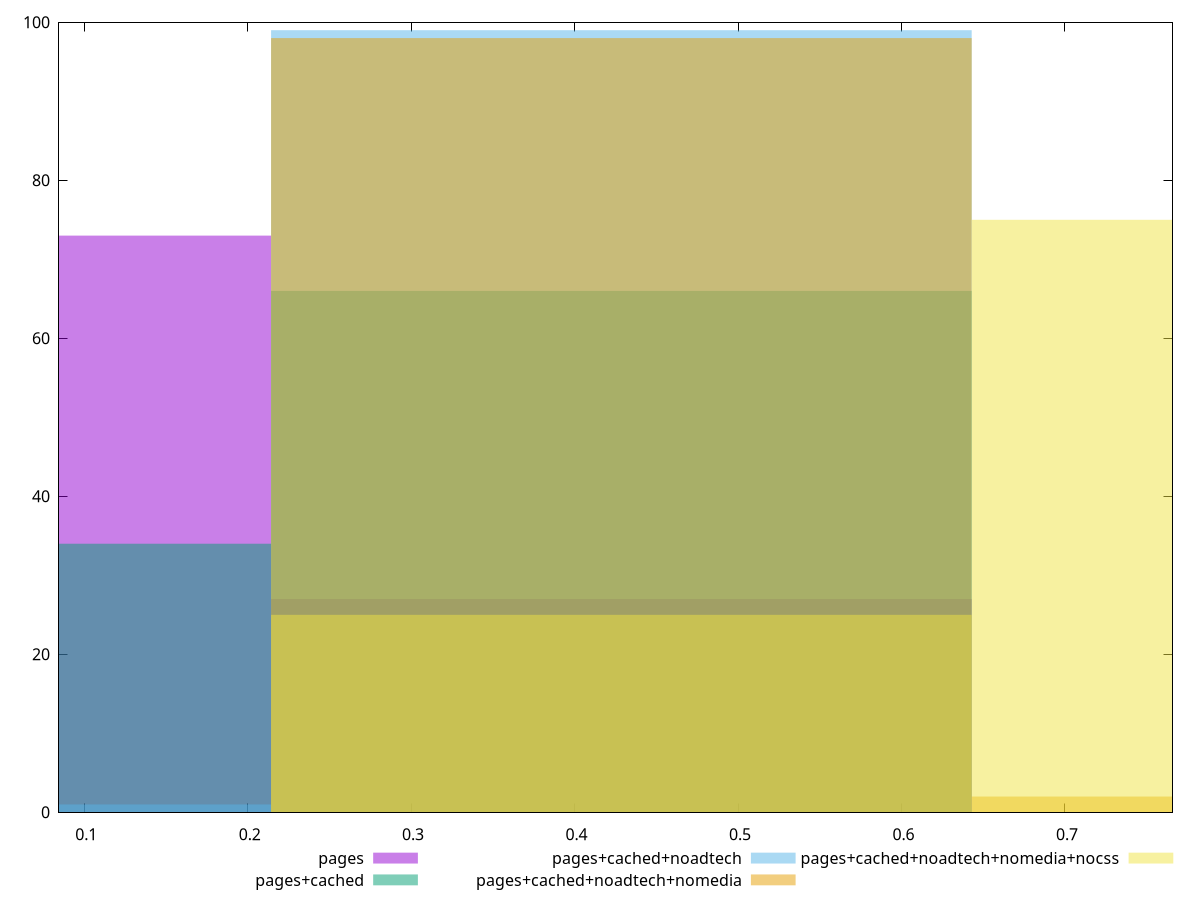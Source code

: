 reset

$pages <<EOF
0 73
0.4286472546024429 27
EOF

$pagesCached <<EOF
0 34
0.4286472546024429 66
EOF

$pagesCachedNoadtech <<EOF
0.4286472546024429 99
0 1
EOF

$pagesCachedNoadtechNomedia <<EOF
0.4286472546024429 98
0.8572945092048858 2
EOF

$pagesCachedNoadtechNomediaNocss <<EOF
0.4286472546024429 25
0.8572945092048858 75
EOF

set key outside below
set boxwidth 0.4286472546024429
set xrange [0.08456747279709283:0.7658301502978871]
set yrange [0:100]
set trange [0:100]
set style fill transparent solid 0.5 noborder
set terminal svg size 640, 530 enhanced background rgb 'white'
set output "report_00015_2021-02-09T16-11-33.973Z/meta/pScore/comparison/histogram/all_raw.svg"

plot $pages title "pages" with boxes, \
     $pagesCached title "pages+cached" with boxes, \
     $pagesCachedNoadtech title "pages+cached+noadtech" with boxes, \
     $pagesCachedNoadtechNomedia title "pages+cached+noadtech+nomedia" with boxes, \
     $pagesCachedNoadtechNomediaNocss title "pages+cached+noadtech+nomedia+nocss" with boxes

reset
